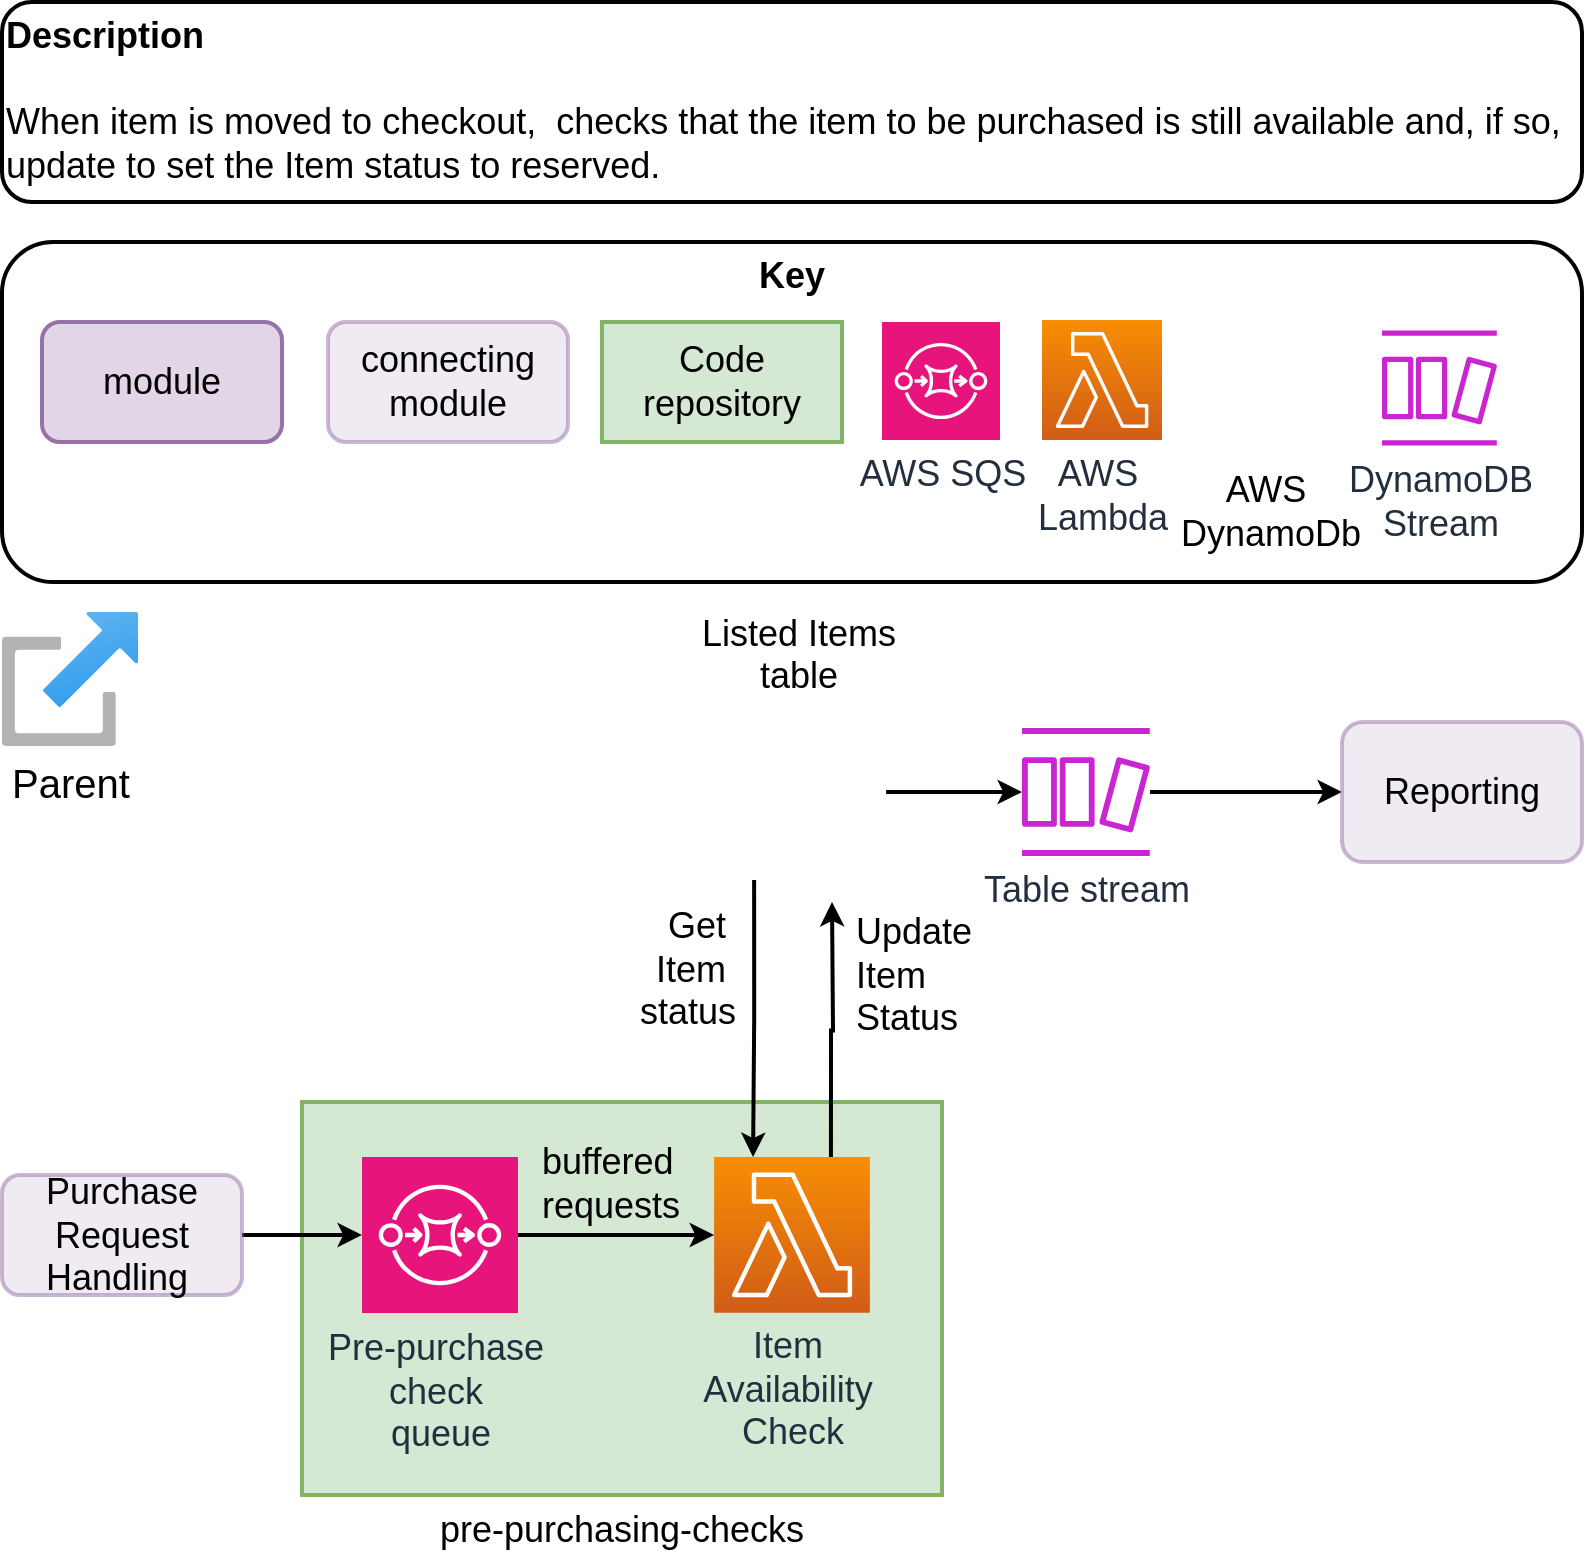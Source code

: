 <mxfile version="24.3.1" type="google">
  <diagram name="Page-1" id="7i0HS5fh59K__IMDZCdu">
    <mxGraphModel grid="1" page="1" gridSize="10" guides="1" tooltips="1" connect="1" arrows="1" fold="1" pageScale="1" pageWidth="827" pageHeight="1169" math="0" shadow="0">
      <root>
        <mxCell id="0" />
        <mxCell id="1" parent="0" />
        <UserObject label="pre-purchasing-checks" link="https://github.com/judewood/system-diagrams-demo" id="en84tyfOizJZ0K7rBSEd-10">
          <mxCell style="rounded=0;whiteSpace=wrap;html=1;fillColor=#d5e8d4;strokeColor=#82b366;labelPosition=center;verticalLabelPosition=bottom;align=center;verticalAlign=top;fontSize=18;labelBackgroundColor=none;strokeWidth=2;" vertex="1" parent="1">
            <mxGeometry x="-670" y="560" width="320" height="196.5" as="geometry" />
          </mxCell>
        </UserObject>
        <mxCell id="en84tyfOizJZ0K7rBSEd-1" value="&lt;b&gt;Key&lt;/b&gt;" style="rounded=1;whiteSpace=wrap;html=1;labelPosition=center;verticalLabelPosition=middle;align=center;verticalAlign=top;fontSize=18;labelBackgroundColor=none;strokeWidth=2;" vertex="1" parent="1">
          <mxGeometry x="-820" y="130" width="790" height="170" as="geometry" />
        </mxCell>
        <mxCell id="en84tyfOizJZ0K7rBSEd-2" value="module" style="rounded=1;whiteSpace=wrap;html=1;fillColor=#e1d5e7;strokeColor=#9673a6;fontSize=18;strokeWidth=2;labelBackgroundColor=none;" vertex="1" parent="1">
          <mxGeometry x="-800" y="170" width="120" height="60" as="geometry" />
        </mxCell>
        <mxCell id="en84tyfOizJZ0K7rBSEd-6" style="edgeStyle=orthogonalEdgeStyle;rounded=0;orthogonalLoop=1;jettySize=auto;html=1;flowAnimation=0;entryX=0;entryY=0.5;entryDx=0;entryDy=0;entryPerimeter=0;fontSize=18;labelBackgroundColor=none;strokeWidth=2;" edge="1" parent="1" source="en84tyfOizJZ0K7rBSEd-7" target="en84tyfOizJZ0K7rBSEd-15">
          <mxGeometry relative="1" as="geometry">
            <mxPoint x="-598" y="586.5" as="targetPoint" />
          </mxGeometry>
        </mxCell>
        <mxCell id="en84tyfOizJZ0K7rBSEd-7" value="Purchase Request Handling&amp;nbsp;" style="rounded=1;whiteSpace=wrap;html=1;fillColor=#e1d5e7;strokeColor=#9673a6;fontSize=18;strokeWidth=2;labelBackgroundColor=none;opacity=50;" vertex="1" parent="1">
          <mxGeometry x="-820" y="596.5" width="120" height="60" as="geometry" />
        </mxCell>
        <mxCell id="en84tyfOizJZ0K7rBSEd-8" value="Code repository" style="rounded=0;whiteSpace=wrap;html=1;fillColor=#d5e8d4;strokeColor=#82b366;fontSize=18;labelBackgroundColor=none;strokeWidth=2;" vertex="1" parent="1">
          <mxGeometry x="-520" y="170" width="120" height="60" as="geometry" />
        </mxCell>
        <mxCell id="en84tyfOizJZ0K7rBSEd-18" value="buffered&lt;div style=&quot;font-size: 18px;&quot;&gt;requests&lt;/div&gt;" style="edgeStyle=orthogonalEdgeStyle;rounded=0;orthogonalLoop=1;jettySize=auto;html=1;entryX=0;entryY=0.5;entryDx=0;entryDy=0;entryPerimeter=0;fontSize=18;labelBackgroundColor=none;strokeWidth=2;align=left;" edge="1" parent="1" source="en84tyfOizJZ0K7rBSEd-15" target="en84tyfOizJZ0K7rBSEd-11">
          <mxGeometry x="-0.794" y="26" relative="1" as="geometry">
            <mxPoint x="-328" y="626.5" as="sourcePoint" />
            <mxPoint x="-284" y="626.971" as="targetPoint" />
            <mxPoint as="offset" />
          </mxGeometry>
        </mxCell>
        <mxCell id="A8VTY1zA6KB5rll78TfK-1" style="edgeStyle=orthogonalEdgeStyle;rounded=0;orthogonalLoop=1;jettySize=auto;html=1;entryX=0;entryY=0.5;entryDx=0;entryDy=0;strokeWidth=2;fontSize=18;labelBackgroundColor=none;" edge="1" parent="1" source="5vuYcq1ne47_bo_od98X-3" target="B2KNwrcKhyxJ70hqTyCT-1">
          <mxGeometry relative="1" as="geometry" />
        </mxCell>
        <mxCell id="5vuYcq1ne47_bo_od98X-10" value="Update&amp;nbsp;&lt;div&gt;Item&amp;nbsp;&lt;/div&gt;&lt;div&gt;&lt;span style=&quot;background-color: initial;&quot;&gt;Status&lt;/span&gt;&lt;/div&gt;" style="edgeStyle=orthogonalEdgeStyle;rounded=0;orthogonalLoop=1;jettySize=auto;html=1;fontSize=18;labelBackgroundColor=none;align=left;strokeWidth=2;exitX=0.75;exitY=0;exitDx=0;exitDy=0;exitPerimeter=0;" edge="1" parent="1" source="en84tyfOizJZ0K7rBSEd-11">
          <mxGeometry x="0.42" y="-10" relative="1" as="geometry">
            <mxPoint x="-413" y="595.5" as="sourcePoint" />
            <mxPoint x="-405" y="460" as="targetPoint" />
            <mxPoint as="offset" />
          </mxGeometry>
        </mxCell>
        <UserObject label="Item&amp;nbsp;&lt;div style=&quot;font-size: 18px;&quot;&gt;Availability&amp;nbsp;&lt;/div&gt;&lt;div style=&quot;font-size: 18px;&quot;&gt;Check&lt;/div&gt;" link="https://us-east-1.console.aws.amazon.com/lambda/home?region=us-east-1#/functions/ItemAvailabilityCheck?tab=code" id="en84tyfOizJZ0K7rBSEd-11">
          <mxCell style="sketch=0;points=[[0,0,0],[0.25,0,0],[0.5,0,0],[0.75,0,0],[1,0,0],[0,1,0],[0.25,1,0],[0.5,1,0],[0.75,1,0],[1,1,0],[0,0.25,0],[0,0.5,0],[0,0.75,0],[1,0.25,0],[1,0.5,0],[1,0.75,0]];outlineConnect=0;fontColor=#232F3E;gradientColor=#F78E04;gradientDirection=north;fillColor=#D05C17;strokeColor=#ffffff;dashed=0;verticalLabelPosition=bottom;verticalAlign=top;align=center;html=1;fontSize=18;fontStyle=0;aspect=fixed;shape=mxgraph.aws4.resourceIcon;resIcon=mxgraph.aws4.lambda;labelBackgroundColor=none;strokeWidth=2;" vertex="1" parent="1">
            <mxGeometry x="-463.94" y="587.5" width="77.88" height="77.88" as="geometry" />
          </mxCell>
        </UserObject>
        <UserObject label="Parent" link="https://judewoodprofessional.atlassian.net/wiki/x/JoAY" id="en84tyfOizJZ0K7rBSEd-14">
          <mxCell style="image;aspect=fixed;html=1;points=[];align=center;fontSize=20;image=img/lib/azure2/general/Launch_Portal.svg;labelBackgroundColor=none;imageBackground=default;strokeWidth=2;" vertex="1" parent="1">
            <mxGeometry x="-820" y="315" width="68" height="67" as="geometry" />
          </mxCell>
        </UserObject>
        <UserObject label="Pre-purchase&amp;nbsp;&lt;div style=&quot;font-size: 18px;&quot;&gt;check&amp;nbsp;&lt;/div&gt;&lt;div style=&quot;font-size: 18px;&quot;&gt;queue&lt;/div&gt;" link="https://us-east-1.console.aws.amazon.com/sqs/v3/home?region=us-east-1#/queues/https%3A%2F%2Fsqs.us-east-1.amazonaws.com%2F187625368102%2FItemAvailabilityCheckQueue" id="en84tyfOizJZ0K7rBSEd-15">
          <mxCell style="sketch=0;points=[[0,0,0],[0.25,0,0],[0.5,0,0],[0.75,0,0],[1,0,0],[0,1,0],[0.25,1,0],[0.5,1,0],[0.75,1,0],[1,1,0],[0,0.25,0],[0,0.5,0],[0,0.75,0],[1,0.25,0],[1,0.5,0],[1,0.75,0]];outlineConnect=0;fontColor=#232F3E;fillColor=#E7157B;strokeColor=#ffffff;dashed=0;verticalLabelPosition=bottom;verticalAlign=top;align=center;html=1;fontSize=18;fontStyle=0;aspect=fixed;shape=mxgraph.aws4.resourceIcon;resIcon=mxgraph.aws4.sqs;labelBackgroundColor=none;strokeWidth=2;" vertex="1" parent="1">
            <mxGeometry x="-640" y="587.5" width="78" height="78" as="geometry" />
          </mxCell>
        </UserObject>
        <mxCell id="en84tyfOizJZ0K7rBSEd-20" value="AWS&amp;nbsp;&lt;div style=&quot;font-size: 18px;&quot;&gt;DynamoDb&lt;/div&gt;" style="shape=image;html=1;verticalAlign=top;verticalLabelPosition=bottom;imageAspect=0;aspect=fixed;image=https://cdn2.iconfinder.com/data/icons/amazon-aws-stencils/100/Database_copy_DynamoDB-128.png;fontSize=18;labelBackgroundColor=none;strokeWidth=2;" vertex="1" parent="1">
          <mxGeometry x="-220" y="169" width="68" height="68" as="geometry" />
        </mxCell>
        <mxCell id="en84tyfOizJZ0K7rBSEd-24" value="Get&amp;nbsp;&lt;div&gt;&lt;span style=&quot;background-color: initial;&quot;&gt;Item&amp;nbsp;&lt;/span&gt;&lt;/div&gt;&lt;div&gt;&lt;span style=&quot;background-color: initial;&quot;&gt;status&lt;/span&gt;&lt;/div&gt;" style="edgeStyle=orthogonalEdgeStyle;rounded=0;orthogonalLoop=1;jettySize=auto;html=1;fontSize=18;labelBackgroundColor=none;strokeWidth=2;align=right;startArrow=none;startFill=0;entryX=0.25;entryY=0;entryDx=0;entryDy=0;entryPerimeter=0;exitX=0.25;exitY=1;exitDx=0;exitDy=0;" edge="1" parent="1" source="en84tyfOizJZ0K7rBSEd-23" target="en84tyfOizJZ0K7rBSEd-11">
          <mxGeometry x="-0.354" y="-8" relative="1" as="geometry">
            <mxPoint as="offset" />
          </mxGeometry>
        </mxCell>
        <mxCell id="5vuYcq1ne47_bo_od98X-4" style="edgeStyle=orthogonalEdgeStyle;rounded=0;orthogonalLoop=1;jettySize=auto;html=1;fontSize=18;labelBackgroundColor=none;strokeWidth=2;exitX=1;exitY=0.5;exitDx=0;exitDy=0;" edge="1" parent="1" source="en84tyfOizJZ0K7rBSEd-23" target="5vuYcq1ne47_bo_od98X-3">
          <mxGeometry relative="1" as="geometry">
            <mxPoint x="-172.0" y="626.0" as="sourcePoint" />
            <mxPoint x="-70" y="640" as="targetPoint" />
          </mxGeometry>
        </mxCell>
        <UserObject label="Listed Items&lt;div style=&quot;font-size: 18px;&quot;&gt;table&lt;/div&gt;" link="https://us-east-1.console.aws.amazon.com/dynamodbv2/home?region=us-east-1#table?name=ListedItems&amp;tab=overview" id="en84tyfOizJZ0K7rBSEd-23">
          <mxCell style="shape=image;html=1;verticalAlign=bottom;verticalLabelPosition=top;imageAspect=0;aspect=fixed;image=https://cdn2.iconfinder.com/data/icons/amazon-aws-stencils/100/Database_copy_DynamoDB-128.png;fontSize=18;labelBackgroundColor=none;strokeWidth=2;labelPosition=center;align=center;" vertex="1" parent="1">
            <mxGeometry x="-465.94" y="361" width="88" height="88" as="geometry" />
          </mxCell>
        </UserObject>
        <UserObject label="Reporting" link="https://judewoodprofessional.atlassian.net/wiki/spaces/SD1/pages/2588673/Reporting" id="B2KNwrcKhyxJ70hqTyCT-1">
          <mxCell style="rounded=1;whiteSpace=wrap;html=1;fillColor=#e1d5e7;strokeColor=#9673a6;fontSize=18;strokeWidth=2;labelBackgroundColor=none;opacity=50;" vertex="1" parent="1">
            <mxGeometry x="-150" y="370" width="120" height="70" as="geometry" />
          </mxCell>
        </UserObject>
        <mxCell id="B2KNwrcKhyxJ70hqTyCT-2" value="AWS&amp;nbsp;&lt;div style=&quot;font-size: 18px;&quot;&gt;Lambda&lt;/div&gt;" style="sketch=0;points=[[0,0,0],[0.25,0,0],[0.5,0,0],[0.75,0,0],[1,0,0],[0,1,0],[0.25,1,0],[0.5,1,0],[0.75,1,0],[1,1,0],[0,0.25,0],[0,0.5,0],[0,0.75,0],[1,0.25,0],[1,0.5,0],[1,0.75,0]];outlineConnect=0;fontColor=#232F3E;gradientColor=#F78E04;gradientDirection=north;fillColor=#D05C17;strokeColor=#ffffff;dashed=0;verticalLabelPosition=bottom;verticalAlign=top;align=center;html=1;fontSize=18;fontStyle=0;aspect=fixed;shape=mxgraph.aws4.resourceIcon;resIcon=mxgraph.aws4.lambda;labelBackgroundColor=none;strokeWidth=2;" vertex="1" parent="1">
          <mxGeometry x="-300" y="169" width="60" height="60" as="geometry" />
        </mxCell>
        <mxCell id="B2KNwrcKhyxJ70hqTyCT-3" value="AWS SQS" style="sketch=0;points=[[0,0,0],[0.25,0,0],[0.5,0,0],[0.75,0,0],[1,0,0],[0,1,0],[0.25,1,0],[0.5,1,0],[0.75,1,0],[1,1,0],[0,0.25,0],[0,0.5,0],[0,0.75,0],[1,0.25,0],[1,0.5,0],[1,0.75,0]];outlineConnect=0;fontColor=#232F3E;fillColor=#E7157B;strokeColor=#ffffff;dashed=0;verticalLabelPosition=bottom;verticalAlign=top;align=center;html=1;fontSize=18;fontStyle=0;aspect=fixed;shape=mxgraph.aws4.resourceIcon;resIcon=mxgraph.aws4.sqs;labelBackgroundColor=none;strokeWidth=2;" vertex="1" parent="1">
          <mxGeometry x="-380" y="170" width="59" height="59" as="geometry" />
        </mxCell>
        <mxCell id="B2KNwrcKhyxJ70hqTyCT-9" value="connecting module" style="rounded=1;whiteSpace=wrap;html=1;fillColor=#e1d5e7;strokeColor=#9673a6;fontSize=18;strokeWidth=2;labelBackgroundColor=none;fillStyle=auto;opacity=50;" vertex="1" parent="1">
          <mxGeometry x="-657" y="170" width="120" height="60" as="geometry" />
        </mxCell>
        <mxCell id="2Tsnn7EuF_mORqW4Cwoy-2" value="&lt;b&gt;Description&lt;/b&gt;&lt;div&gt;&lt;br&gt;&lt;div&gt;When item is moved to checkout,&amp;nbsp; checks that the item to be purchased is still available and, if so, update to set the Item status to reserved.&lt;/div&gt;&lt;/div&gt;" style="rounded=1;whiteSpace=wrap;html=1;labelPosition=center;verticalLabelPosition=middle;align=left;verticalAlign=top;fontSize=18;labelBackgroundColor=none;strokeWidth=2;" vertex="1" parent="1">
          <mxGeometry x="-820" y="10" width="790" height="100" as="geometry" />
        </mxCell>
        <UserObject label="Table stream" link="https://us-east-1.console.aws.amazon.com/dynamodbv2/home?region=us-east-1#table?name=ListedItems&amp;tab=streams" id="5vuYcq1ne47_bo_od98X-3">
          <mxCell style="sketch=0;outlineConnect=0;fontColor=#232F3E;gradientColor=none;fillColor=#C925D1;strokeColor=none;dashed=0;verticalLabelPosition=bottom;verticalAlign=top;align=center;html=1;fontSize=18;fontStyle=0;aspect=fixed;pointerEvents=1;shape=mxgraph.aws4.dynamodb_stream;labelBackgroundColor=none;strokeWidth=2;" vertex="1" parent="1">
            <mxGeometry x="-310" y="373" width="64" height="64" as="geometry" />
          </mxCell>
        </UserObject>
        <mxCell id="5vuYcq1ne47_bo_od98X-5" value="&lt;font style=&quot;font-size: 18px;&quot;&gt;DynamoDB&lt;/font&gt;&lt;div style=&quot;font-size: 18px;&quot;&gt;&lt;font style=&quot;font-size: 18px;&quot;&gt;Stream&lt;/font&gt;&lt;/div&gt;" style="sketch=0;outlineConnect=0;fontColor=#232F3E;gradientColor=none;fillColor=#C925D1;strokeColor=none;dashed=0;verticalLabelPosition=bottom;verticalAlign=top;align=center;html=1;fontSize=18;fontStyle=0;aspect=fixed;pointerEvents=1;shape=mxgraph.aws4.dynamodb_stream;labelBackgroundColor=none;" vertex="1" parent="1">
          <mxGeometry x="-130" y="174.25" width="57.5" height="57.5" as="geometry" />
        </mxCell>
      </root>
    </mxGraphModel>
  </diagram>
</mxfile>
